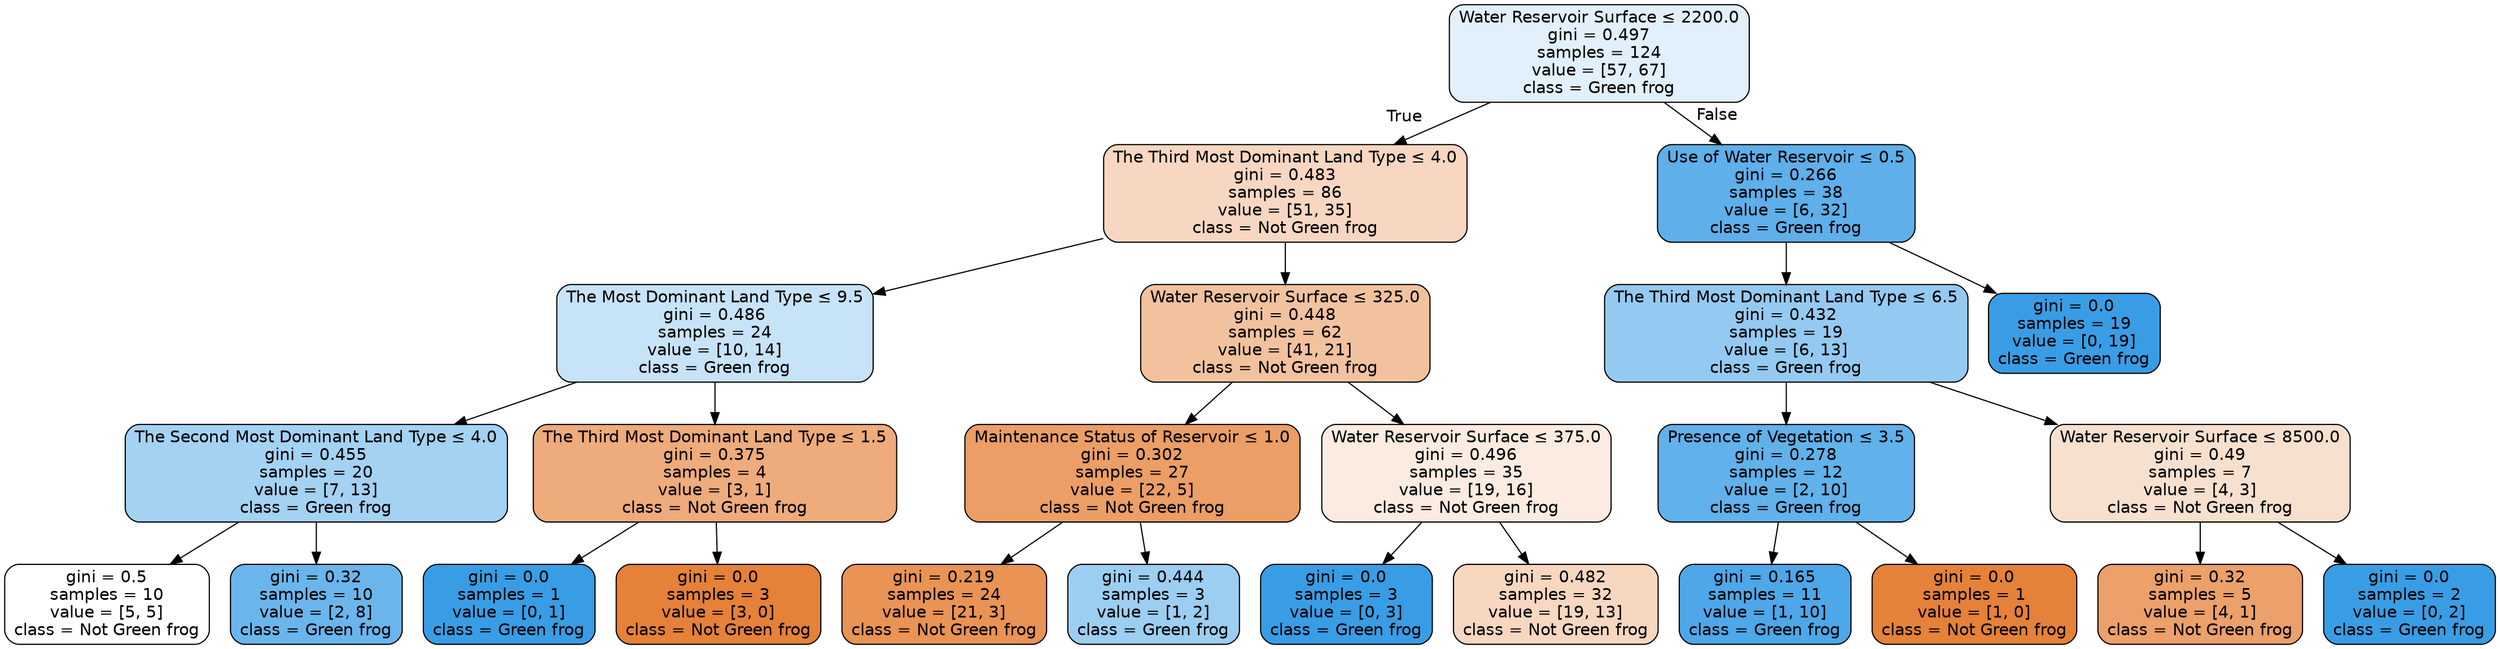 digraph Tree {
node [shape=box, style="filled, rounded", color="black", fontname=helvetica] ;
edge [fontname=helvetica] ;
0 [label=<Water Reservoir Surface &le; 2200.0<br/>gini = 0.497<br/>samples = 124<br/>value = [57, 67]<br/>class = Green frog>, fillcolor="#e1f0fb"] ;
1 [label=<The Third Most Dominant Land Type &le; 4.0<br/>gini = 0.483<br/>samples = 86<br/>value = [51, 35]<br/>class = Not Green frog>, fillcolor="#f7d7c1"] ;
0 -> 1 [labeldistance=2.5, labelangle=45, headlabel="True"] ;
2 [label=<The Most Dominant Land Type &le; 9.5<br/>gini = 0.486<br/>samples = 24<br/>value = [10, 14]<br/>class = Green frog>, fillcolor="#c6e3f8"] ;
1 -> 2 ;
3 [label=<The Second Most Dominant Land Type &le; 4.0<br/>gini = 0.455<br/>samples = 20<br/>value = [7, 13]<br/>class = Green frog>, fillcolor="#a4d2f3"] ;
2 -> 3 ;
4 [label=<gini = 0.5<br/>samples = 10<br/>value = [5, 5]<br/>class = Not Green frog>, fillcolor="#ffffff"] ;
3 -> 4 ;
5 [label=<gini = 0.32<br/>samples = 10<br/>value = [2, 8]<br/>class = Green frog>, fillcolor="#6ab6ec"] ;
3 -> 5 ;
6 [label=<The Third Most Dominant Land Type &le; 1.5<br/>gini = 0.375<br/>samples = 4<br/>value = [3, 1]<br/>class = Not Green frog>, fillcolor="#eeab7b"] ;
2 -> 6 ;
7 [label=<gini = 0.0<br/>samples = 1<br/>value = [0, 1]<br/>class = Green frog>, fillcolor="#399de5"] ;
6 -> 7 ;
8 [label=<gini = 0.0<br/>samples = 3<br/>value = [3, 0]<br/>class = Not Green frog>, fillcolor="#e58139"] ;
6 -> 8 ;
9 [label=<Water Reservoir Surface &le; 325.0<br/>gini = 0.448<br/>samples = 62<br/>value = [41, 21]<br/>class = Not Green frog>, fillcolor="#f2c29e"] ;
1 -> 9 ;
10 [label=<Maintenance Status of Reservoir &le; 1.0<br/>gini = 0.302<br/>samples = 27<br/>value = [22, 5]<br/>class = Not Green frog>, fillcolor="#eb9e66"] ;
9 -> 10 ;
11 [label=<gini = 0.219<br/>samples = 24<br/>value = [21, 3]<br/>class = Not Green frog>, fillcolor="#e99355"] ;
10 -> 11 ;
12 [label=<gini = 0.444<br/>samples = 3<br/>value = [1, 2]<br/>class = Green frog>, fillcolor="#9ccef2"] ;
10 -> 12 ;
13 [label=<Water Reservoir Surface &le; 375.0<br/>gini = 0.496<br/>samples = 35<br/>value = [19, 16]<br/>class = Not Green frog>, fillcolor="#fbebe0"] ;
9 -> 13 ;
14 [label=<gini = 0.0<br/>samples = 3<br/>value = [0, 3]<br/>class = Green frog>, fillcolor="#399de5"] ;
13 -> 14 ;
15 [label=<gini = 0.482<br/>samples = 32<br/>value = [19, 13]<br/>class = Not Green frog>, fillcolor="#f7d7c0"] ;
13 -> 15 ;
16 [label=<Use of Water Reservoir &le; 0.5<br/>gini = 0.266<br/>samples = 38<br/>value = [6, 32]<br/>class = Green frog>, fillcolor="#5eafea"] ;
0 -> 16 [labeldistance=2.5, labelangle=-45, headlabel="False"] ;
17 [label=<The Third Most Dominant Land Type &le; 6.5<br/>gini = 0.432<br/>samples = 19<br/>value = [6, 13]<br/>class = Green frog>, fillcolor="#94caf1"] ;
16 -> 17 ;
18 [label=<Presence of Vegetation &le; 3.5<br/>gini = 0.278<br/>samples = 12<br/>value = [2, 10]<br/>class = Green frog>, fillcolor="#61b1ea"] ;
17 -> 18 ;
19 [label=<gini = 0.165<br/>samples = 11<br/>value = [1, 10]<br/>class = Green frog>, fillcolor="#4da7e8"] ;
18 -> 19 ;
20 [label=<gini = 0.0<br/>samples = 1<br/>value = [1, 0]<br/>class = Not Green frog>, fillcolor="#e58139"] ;
18 -> 20 ;
21 [label=<Water Reservoir Surface &le; 8500.0<br/>gini = 0.49<br/>samples = 7<br/>value = [4, 3]<br/>class = Not Green frog>, fillcolor="#f8e0ce"] ;
17 -> 21 ;
22 [label=<gini = 0.32<br/>samples = 5<br/>value = [4, 1]<br/>class = Not Green frog>, fillcolor="#eca06a"] ;
21 -> 22 ;
23 [label=<gini = 0.0<br/>samples = 2<br/>value = [0, 2]<br/>class = Green frog>, fillcolor="#399de5"] ;
21 -> 23 ;
24 [label=<gini = 0.0<br/>samples = 19<br/>value = [0, 19]<br/>class = Green frog>, fillcolor="#399de5"] ;
16 -> 24 ;
}